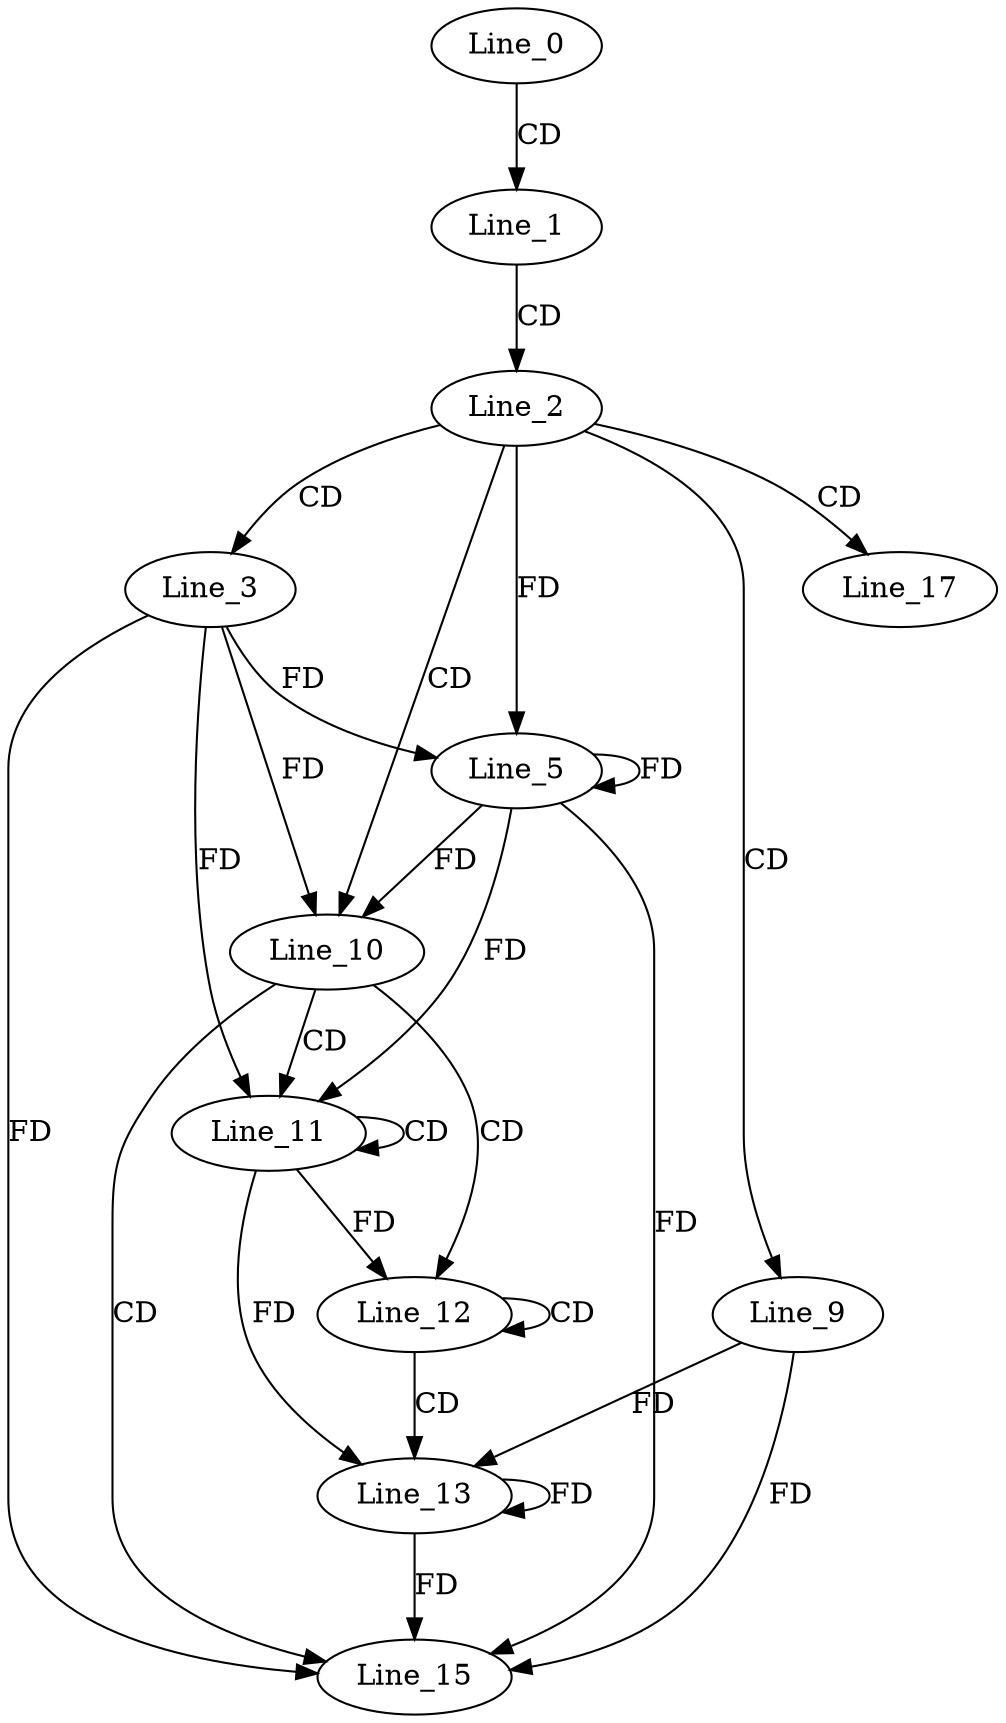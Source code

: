 digraph G {
  Line_0;
  Line_1;
  Line_2;
  Line_3;
  Line_5;
  Line_5;
  Line_5;
  Line_9;
  Line_10;
  Line_11;
  Line_11;
  Line_12;
  Line_12;
  Line_13;
  Line_13;
  Line_15;
  Line_17;
  Line_0 -> Line_1 [ label="CD" ];
  Line_1 -> Line_2 [ label="CD" ];
  Line_2 -> Line_3 [ label="CD" ];
  Line_3 -> Line_5 [ label="FD" ];
  Line_5 -> Line_5 [ label="FD" ];
  Line_2 -> Line_5 [ label="FD" ];
  Line_2 -> Line_9 [ label="CD" ];
  Line_2 -> Line_10 [ label="CD" ];
  Line_3 -> Line_10 [ label="FD" ];
  Line_5 -> Line_10 [ label="FD" ];
  Line_10 -> Line_11 [ label="CD" ];
  Line_11 -> Line_11 [ label="CD" ];
  Line_3 -> Line_11 [ label="FD" ];
  Line_5 -> Line_11 [ label="FD" ];
  Line_10 -> Line_12 [ label="CD" ];
  Line_12 -> Line_12 [ label="CD" ];
  Line_11 -> Line_12 [ label="FD" ];
  Line_12 -> Line_13 [ label="CD" ];
  Line_13 -> Line_13 [ label="FD" ];
  Line_9 -> Line_13 [ label="FD" ];
  Line_11 -> Line_13 [ label="FD" ];
  Line_10 -> Line_15 [ label="CD" ];
  Line_13 -> Line_15 [ label="FD" ];
  Line_9 -> Line_15 [ label="FD" ];
  Line_3 -> Line_15 [ label="FD" ];
  Line_5 -> Line_15 [ label="FD" ];
  Line_2 -> Line_17 [ label="CD" ];
}
